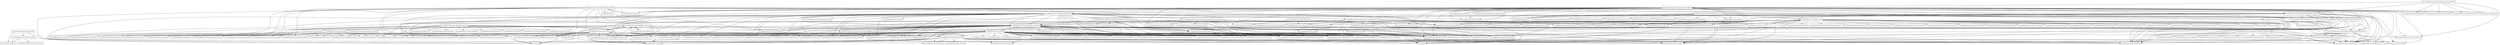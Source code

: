 digraph spring_security_config_5_2_0_M2_package_dependencies {
  node [shape = box, fontsize=10.0];
  org_springframework_security_config -> org_springframework_security_config_authentication;
  org_springframework_security_config -> org_springframework_security_config_debug;
  org_springframework_security_config -> org_springframework_security_config_http;
  org_springframework_security_config -> org_springframework_security_config_ldap;
  org_springframework_security_config -> org_springframework_security_config_method;
  org_springframework_security_config -> org_springframework_security_config_websocket;
  org_springframework_security_config -> org_springframework_security_core;
  org_springframework_security_config_annotation_authentication -> org_springframework_security_authentication;
  org_springframework_security_config_annotation_authentication -> org_springframework_security_config_annotation;
  org_springframework_security_config_annotation_authentication_builders -> org_springframework_security_authentication;
  org_springframework_security_config_annotation_authentication_builders -> org_springframework_security_config_annotation;
  org_springframework_security_config_annotation_authentication_builders -> org_springframework_security_config_annotation_authentication;
  org_springframework_security_config_annotation_authentication_builders -> org_springframework_security_config_annotation_authentication_configurers_ldap;
  org_springframework_security_config_annotation_authentication_builders -> org_springframework_security_config_annotation_authentication_configurers_provisioning;
  org_springframework_security_config_annotation_authentication_builders -> org_springframework_security_config_annotation_authentication_configurers_userdetails;
  org_springframework_security_config_annotation_authentication_builders -> org_springframework_security_core_userdetails;
  org_springframework_security_config_annotation_authentication_configuration -> java_lang_invoke;
  org_springframework_security_config_annotation_authentication_configuration -> java_util_function;
  org_springframework_security_config_annotation_authentication_configuration -> java_util_stream;
  org_springframework_security_config_annotation_authentication_configuration -> org_springframework_security_authentication;
  org_springframework_security_config_annotation_authentication_configuration -> org_springframework_security_authentication_dao;
  org_springframework_security_config_annotation_authentication_configuration -> org_springframework_security_config_annotation;
  org_springframework_security_config_annotation_authentication_configuration -> org_springframework_security_config_annotation_authentication_builders;
  org_springframework_security_config_annotation_authentication_configuration -> org_springframework_security_config_annotation_authentication_configurers_provisioning;
  org_springframework_security_config_annotation_authentication_configuration -> org_springframework_security_config_annotation_authentication_configurers_userdetails;
  org_springframework_security_config_annotation_authentication_configuration -> org_springframework_security_config_annotation_configuration;
  org_springframework_security_config_annotation_authentication_configuration -> org_springframework_security_core;
  org_springframework_security_config_annotation_authentication_configuration -> org_springframework_security_core_userdetails;
  org_springframework_security_config_annotation_authentication_configuration -> org_springframework_security_crypto_factory;
  org_springframework_security_config_annotation_authentication_configuration -> org_springframework_security_crypto_password;
  org_springframework_security_config_annotation_authentication_configurers_ldap -> org_springframework_ldap_core;
  org_springframework_security_config_annotation_authentication_configurers_ldap -> org_springframework_ldap_core_support;
  org_springframework_security_config_annotation_authentication_configurers_ldap -> org_springframework_security_authentication;
  org_springframework_security_config_annotation_authentication_configurers_ldap -> org_springframework_security_config_annotation;
  org_springframework_security_config_annotation_authentication_configurers_ldap -> org_springframework_security_config_annotation_authentication;
  org_springframework_security_config_annotation_authentication_configurers_ldap -> org_springframework_security_core_authority_mapping;
  org_springframework_security_config_annotation_authentication_configurers_ldap -> org_springframework_security_crypto_password;
  org_springframework_security_config_annotation_authentication_configurers_ldap -> org_springframework_security_ldap;
  org_springframework_security_config_annotation_authentication_configurers_ldap -> org_springframework_security_ldap_authentication;
  org_springframework_security_config_annotation_authentication_configurers_ldap -> org_springframework_security_ldap_search;
  org_springframework_security_config_annotation_authentication_configurers_ldap -> org_springframework_security_ldap_server;
  org_springframework_security_config_annotation_authentication_configurers_ldap -> org_springframework_security_ldap_userdetails;
  org_springframework_security_config_annotation_authentication_configurers_provisioning -> org_springframework_security_config_annotation_authentication_configurers_userdetails;
  org_springframework_security_config_annotation_authentication_configurers_provisioning -> org_springframework_security_core;
  org_springframework_security_config_annotation_authentication_configurers_provisioning -> org_springframework_security_core_userdetails;
  org_springframework_security_config_annotation_authentication_configurers_provisioning -> org_springframework_security_provisioning;
  org_springframework_security_config_annotation_authentication_configurers_userdetails -> org_springframework_security_authentication;
  org_springframework_security_config_annotation_authentication_configurers_userdetails -> org_springframework_security_authentication_dao;
  org_springframework_security_config_annotation_authentication_configurers_userdetails -> org_springframework_security_config_annotation;
  org_springframework_security_config_annotation_authentication_configurers_userdetails -> org_springframework_security_config_annotation_authentication;
  org_springframework_security_config_annotation_authentication_configurers_userdetails -> org_springframework_security_core_userdetails;
  org_springframework_security_config_annotation_authentication_configurers_userdetails -> org_springframework_security_crypto_password;
  org_springframework_security_config_annotation_configuration -> org_springframework_beans_factory;
  org_springframework_security_config_annotation_configuration -> org_springframework_security_config_annotation;
  org_springframework_security_config_annotation_method_configuration -> java_lang_invoke;
  org_springframework_security_config_annotation_method_configuration -> java_util_function;
  org_springframework_security_config_annotation_method_configuration -> org_aopalliance_intercept;
  org_springframework_security_config_annotation_method_configuration -> org_springframework_beans_factory;
  org_springframework_security_config_annotation_method_configuration -> org_springframework_context_annotation;
  org_springframework_security_config_annotation_method_configuration -> org_springframework_core_annotation;
  org_springframework_security_config_annotation_method_configuration -> org_springframework_security_access;
  org_springframework_security_config_annotation_method_configuration -> org_springframework_security_access_annotation;
  org_springframework_security_config_annotation_method_configuration -> org_springframework_security_access_expression_method;
  org_springframework_security_config_annotation_method_configuration -> org_springframework_security_access_hierarchicalroles;
  org_springframework_security_config_annotation_method_configuration -> org_springframework_security_access_intercept;
  org_springframework_security_config_annotation_method_configuration -> org_springframework_security_access_intercept_aopalliance;
  org_springframework_security_config_annotation_method_configuration -> org_springframework_security_access_intercept_aspectj;
  org_springframework_security_config_annotation_method_configuration -> org_springframework_security_access_method;
  org_springframework_security_config_annotation_method_configuration -> org_springframework_security_access_prepost;
  org_springframework_security_config_annotation_method_configuration -> org_springframework_security_access_vote;
  org_springframework_security_config_annotation_method_configuration -> org_springframework_security_authentication;
  org_springframework_security_config_annotation_method_configuration -> org_springframework_security_config_annotation;
  org_springframework_security_config_annotation_method_configuration -> org_springframework_security_config_annotation_authentication_builders;
  org_springframework_security_config_annotation_method_configuration -> org_springframework_security_config_annotation_authentication_configuration;
  org_springframework_security_config_annotation_method_configuration -> org_springframework_security_config_core;
  org_springframework_security_config_annotation_web -> org_springframework_security_authentication;
  org_springframework_security_config_annotation_web -> org_springframework_security_config_annotation;
  org_springframework_security_config_annotation_web -> org_springframework_security_core_userdetails;
  org_springframework_security_config_annotation_web -> org_springframework_security_web_servlet_util_matcher;
  org_springframework_security_config_annotation_web -> org_springframework_security_web_util_matcher;
  org_springframework_security_config_annotation_web -> org_springframework_web_servlet_handler;
  org_springframework_security_config_annotation_web_builders -> java_lang_invoke;
  org_springframework_security_config_annotation_web_builders -> java_util_function;
  org_springframework_security_config_annotation_web_builders -> org_springframework_security_access;
  org_springframework_security_config_annotation_web_builders -> org_springframework_security_access_expression;
  org_springframework_security_config_annotation_web_builders -> org_springframework_security_access_intercept;
  org_springframework_security_config_annotation_web_builders -> org_springframework_security_authentication;
  org_springframework_security_config_annotation_web_builders -> org_springframework_security_config_annotation;
  org_springframework_security_config_annotation_web_builders -> org_springframework_security_config_annotation_authentication_builders;
  org_springframework_security_config_annotation_web_builders -> org_springframework_security_config_annotation_authentication_configurers_userdetails;
  org_springframework_security_config_annotation_web_builders -> org_springframework_security_config_annotation_web;
  org_springframework_security_config_annotation_web_builders -> org_springframework_security_config_annotation_web_configurers;
  org_springframework_security_config_annotation_web_builders -> org_springframework_security_config_annotation_web_configurers_oauth2_client;
  org_springframework_security_config_annotation_web_builders -> org_springframework_security_config_annotation_web_configurers_oauth2_server_resource;
  org_springframework_security_config_annotation_web_builders -> org_springframework_security_config_annotation_web_configurers_openid;
  org_springframework_security_config_annotation_web_builders -> org_springframework_security_core_userdetails;
  org_springframework_security_config_annotation_web_builders -> org_springframework_security_web;
  org_springframework_security_config_annotation_web_builders -> org_springframework_security_web_access;
  org_springframework_security_config_annotation_web_builders -> org_springframework_security_web_access_channel;
  org_springframework_security_config_annotation_web_builders -> org_springframework_security_web_access_expression;
  org_springframework_security_config_annotation_web_builders -> org_springframework_security_web_access_intercept;
  org_springframework_security_config_annotation_web_builders -> org_springframework_security_web_authentication;
  org_springframework_security_config_annotation_web_builders -> org_springframework_security_web_authentication_logout;
  org_springframework_security_config_annotation_web_builders -> org_springframework_security_web_authentication_preauth;
  org_springframework_security_config_annotation_web_builders -> org_springframework_security_web_authentication_preauth_x509;
  org_springframework_security_config_annotation_web_builders -> org_springframework_security_web_authentication_rememberme;
  org_springframework_security_config_annotation_web_builders -> org_springframework_security_web_authentication_switchuser;
  org_springframework_security_config_annotation_web_builders -> org_springframework_security_web_authentication_ui;
  org_springframework_security_config_annotation_web_builders -> org_springframework_security_web_authentication_www;
  org_springframework_security_config_annotation_web_builders -> org_springframework_security_web_context;
  org_springframework_security_config_annotation_web_builders -> org_springframework_security_web_context_request_async;
  org_springframework_security_config_annotation_web_builders -> org_springframework_security_web_csrf;
  org_springframework_security_config_annotation_web_builders -> org_springframework_security_web_debug;
  org_springframework_security_config_annotation_web_builders -> org_springframework_security_web_firewall;
  org_springframework_security_config_annotation_web_builders -> org_springframework_security_web_header;
  org_springframework_security_config_annotation_web_builders -> org_springframework_security_web_jaasapi;
  org_springframework_security_config_annotation_web_builders -> org_springframework_security_web_savedrequest;
  org_springframework_security_config_annotation_web_builders -> org_springframework_security_web_servlet_util_matcher;
  org_springframework_security_config_annotation_web_builders -> org_springframework_security_web_servletapi;
  org_springframework_security_config_annotation_web_builders -> org_springframework_security_web_session;
  org_springframework_security_config_annotation_web_builders -> org_springframework_security_web_util_matcher;
  org_springframework_security_config_annotation_web_builders -> org_springframework_web_filter;
  org_springframework_security_config_annotation_web_builders -> org_springframework_web_servlet_handler;
  org_springframework_security_config_annotation_web_configuration -> java_lang_invoke;
  org_springframework_security_config_annotation_web_configuration -> java_util;
  org_springframework_security_config_annotation_web_configuration -> java_util_function;
  org_springframework_security_config_annotation_web_configuration -> org_springframework_context_annotation;
  org_springframework_security_config_annotation_web_configuration -> org_springframework_context_expression;
  org_springframework_security_config_annotation_web_configuration -> org_springframework_core_annotation;
  org_springframework_security_config_annotation_web_configuration -> org_springframework_core_io_support;
  org_springframework_security_config_annotation_web_configuration -> org_springframework_expression;
  org_springframework_security_config_annotation_web_configuration -> org_springframework_security_access_expression;
  org_springframework_security_config_annotation_web_configuration -> org_springframework_security_authentication;
  org_springframework_security_config_annotation_web_configuration -> org_springframework_security_config_annotation;
  org_springframework_security_config_annotation_web_configuration -> org_springframework_security_config_annotation_authentication_builders;
  org_springframework_security_config_annotation_web_configuration -> org_springframework_security_config_annotation_authentication_configuration;
  org_springframework_security_config_annotation_web_configuration -> org_springframework_security_config_annotation_authentication_configurers_provisioning;
  org_springframework_security_config_annotation_web_configuration -> org_springframework_security_config_annotation_authentication_configurers_userdetails;
  org_springframework_security_config_annotation_web_configuration -> org_springframework_security_config_annotation_web;
  org_springframework_security_config_annotation_web_configuration -> org_springframework_security_config_annotation_web_builders;
  org_springframework_security_config_annotation_web_configuration -> org_springframework_security_config_annotation_web_configurers;
  org_springframework_security_config_annotation_web_configuration -> org_springframework_security_config_crypto;
  org_springframework_security_config_annotation_web_configuration -> org_springframework_security_context;
  org_springframework_security_config_annotation_web_configuration -> org_springframework_security_core;
  org_springframework_security_config_annotation_web_configuration -> org_springframework_security_core_userdetails;
  org_springframework_security_config_annotation_web_configuration -> org_springframework_security_crypto_factory;
  org_springframework_security_config_annotation_web_configuration -> org_springframework_security_crypto_password;
  org_springframework_security_config_annotation_web_configuration -> org_springframework_security_oauth2_client_endpoint;
  org_springframework_security_config_annotation_web_configuration -> org_springframework_security_oauth2_client_registration;
  org_springframework_security_config_annotation_web_configuration -> org_springframework_security_oauth2_client_web;
  org_springframework_security_config_annotation_web_configuration -> org_springframework_security_oauth2_client_web_method_annotation;
  org_springframework_security_config_annotation_web_configuration -> org_springframework_security_web_access;
  org_springframework_security_config_annotation_web_configuration -> org_springframework_security_web_access_intercept;
  org_springframework_security_config_annotation_web_configuration -> org_springframework_security_web_bind_support;
  org_springframework_security_config_annotation_web_configuration -> org_springframework_security_web_context_request_async;
  org_springframework_security_config_annotation_web_configuration -> org_springframework_security_web_method_annotation;
  org_springframework_security_config_annotation_web_configuration -> org_springframework_security_web_servlet_support_csrf;
  org_springframework_security_config_annotation_web_configuration -> org_springframework_web_accept;
  org_springframework_security_config_annotation_web_configuration -> org_springframework_web_servlet_config_annotation;
  org_springframework_security_config_annotation_web_configuration -> org_springframework_web_servlet_support;
  org_springframework_security_config_annotation_web_configurers -> java_lang_invoke;
  org_springframework_security_config_annotation_web_configurers -> java_util_function;
  org_springframework_security_config_annotation_web_configurers -> org_springframework_security_access;
  org_springframework_security_config_annotation_web_configurers -> org_springframework_security_access_expression;
  org_springframework_security_config_annotation_web_configurers -> org_springframework_security_access_hierarchicalroles;
  org_springframework_security_config_annotation_web_configurers -> org_springframework_security_access_vote;
  org_springframework_security_config_annotation_web_configurers -> org_springframework_security_authentication;
  org_springframework_security_config_annotation_web_configurers -> org_springframework_security_config_annotation;
  org_springframework_security_config_annotation_web_configurers -> org_springframework_security_config_annotation_web;
  org_springframework_security_config_annotation_web_configurers -> org_springframework_security_config_core;
  org_springframework_security_config_annotation_web_configurers -> org_springframework_security_config_http;
  org_springframework_security_config_annotation_web_configurers -> org_springframework_security_context;
  org_springframework_security_config_annotation_web_configurers -> org_springframework_security_core_authority;
  org_springframework_security_config_annotation_web_configurers -> org_springframework_security_core_authority_mapping;
  org_springframework_security_config_annotation_web_configurers -> org_springframework_security_core_session;
  org_springframework_security_config_annotation_web_configurers -> org_springframework_security_core_userdetails;
  org_springframework_security_config_annotation_web_configurers -> org_springframework_security_web;
  org_springframework_security_config_annotation_web_configurers -> org_springframework_security_web_access;
  org_springframework_security_config_annotation_web_configurers -> org_springframework_security_web_access_channel;
  org_springframework_security_config_annotation_web_configurers -> org_springframework_security_web_access_expression;
  org_springframework_security_config_annotation_web_configurers -> org_springframework_security_web_access_intercept;
  org_springframework_security_config_annotation_web_configurers -> org_springframework_security_web_authentication;
  org_springframework_security_config_annotation_web_configurers -> org_springframework_security_web_authentication_logout;
  org_springframework_security_config_annotation_web_configurers -> org_springframework_security_web_authentication_preauth;
  org_springframework_security_config_annotation_web_configurers -> org_springframework_security_web_authentication_preauth_j2ee;
  org_springframework_security_config_annotation_web_configurers -> org_springframework_security_web_authentication_preauth_x509;
  org_springframework_security_config_annotation_web_configurers -> org_springframework_security_web_authentication_rememberme;
  org_springframework_security_config_annotation_web_configurers -> org_springframework_security_web_authentication_session;
  org_springframework_security_config_annotation_web_configurers -> org_springframework_security_web_authentication_ui;
  org_springframework_security_config_annotation_web_configurers -> org_springframework_security_web_authentication_www;
  org_springframework_security_config_annotation_web_configurers -> org_springframework_security_web_context;
  org_springframework_security_config_annotation_web_configurers -> org_springframework_security_web_csrf;
  org_springframework_security_config_annotation_web_configurers -> org_springframework_security_web_header;
  org_springframework_security_config_annotation_web_configurers -> org_springframework_security_web_header_writers;
  org_springframework_security_config_annotation_web_configurers -> org_springframework_security_web_header_writers_frameoptions;
  org_springframework_security_config_annotation_web_configurers -> org_springframework_security_web_savedrequest;
  org_springframework_security_config_annotation_web_configurers -> org_springframework_security_web_servlet_util_matcher;
  org_springframework_security_config_annotation_web_configurers -> org_springframework_security_web_servletapi;
  org_springframework_security_config_annotation_web_configurers -> org_springframework_security_web_session;
  org_springframework_security_config_annotation_web_configurers -> org_springframework_security_web_util_matcher;
  org_springframework_security_config_annotation_web_configurers -> org_springframework_web_accept;
  org_springframework_security_config_annotation_web_configurers -> org_springframework_web_cors;
  org_springframework_security_config_annotation_web_configurers -> org_springframework_web_filter;
  org_springframework_security_config_annotation_web_configurers -> org_springframework_web_servlet_handler;
  org_springframework_security_config_annotation_web_configurers_oauth2_client -> java_lang_invoke;
  org_springframework_security_config_annotation_web_configurers_oauth2_client -> java_util_function;
  org_springframework_security_config_annotation_web_configurers_oauth2_client -> org_springframework_beans_factory;
  org_springframework_security_config_annotation_web_configurers_oauth2_client -> org_springframework_core;
  org_springframework_security_config_annotation_web_configurers_oauth2_client -> org_springframework_security_authentication;
  org_springframework_security_config_annotation_web_configurers_oauth2_client -> org_springframework_security_config_annotation;
  org_springframework_security_config_annotation_web_configurers_oauth2_client -> org_springframework_security_config_annotation_web;
  org_springframework_security_config_annotation_web_configurers_oauth2_client -> org_springframework_security_config_annotation_web_configurers;
  org_springframework_security_config_annotation_web_configurers_oauth2_client -> org_springframework_security_core;
  org_springframework_security_config_annotation_web_configurers_oauth2_client -> org_springframework_security_core_authority_mapping;
  org_springframework_security_config_annotation_web_configurers_oauth2_client -> org_springframework_security_core_context;
  org_springframework_security_config_annotation_web_configurers_oauth2_client -> org_springframework_security_oauth2_client;
  org_springframework_security_config_annotation_web_configurers_oauth2_client -> org_springframework_security_oauth2_client_authentication;
  org_springframework_security_config_annotation_web_configurers_oauth2_client -> org_springframework_security_oauth2_client_endpoint;
  org_springframework_security_config_annotation_web_configurers_oauth2_client -> org_springframework_security_oauth2_client_oidc_authentication;
  org_springframework_security_config_annotation_web_configurers_oauth2_client -> org_springframework_security_oauth2_client_oidc_userinfo;
  org_springframework_security_config_annotation_web_configurers_oauth2_client -> org_springframework_security_oauth2_client_registration;
  org_springframework_security_config_annotation_web_configurers_oauth2_client -> org_springframework_security_oauth2_client_userinfo;
  org_springframework_security_config_annotation_web_configurers_oauth2_client -> org_springframework_security_oauth2_client_web;
  org_springframework_security_config_annotation_web_configurers_oauth2_client -> org_springframework_security_oauth2_core;
  org_springframework_security_config_annotation_web_configurers_oauth2_client -> org_springframework_security_oauth2_core_endpoint;
  org_springframework_security_config_annotation_web_configurers_oauth2_client -> org_springframework_security_oauth2_core_oidc;
  org_springframework_security_config_annotation_web_configurers_oauth2_client -> org_springframework_security_oauth2_jwt;
  org_springframework_security_config_annotation_web_configurers_oauth2_client -> org_springframework_security_web;
  org_springframework_security_config_annotation_web_configurers_oauth2_client -> org_springframework_security_web_authentication;
  org_springframework_security_config_annotation_web_configurers_oauth2_client -> org_springframework_security_web_authentication_ui;
  org_springframework_security_config_annotation_web_configurers_oauth2_client -> org_springframework_security_web_savedrequest;
  org_springframework_security_config_annotation_web_configurers_oauth2_client -> org_springframework_security_web_util_matcher;
  org_springframework_security_config_annotation_web_configurers_oauth2_server_resource -> java_lang_invoke;
  org_springframework_security_config_annotation_web_configurers_oauth2_server_resource -> org_springframework_security_authentication;
  org_springframework_security_config_annotation_web_configurers_oauth2_server_resource -> org_springframework_security_config_annotation;
  org_springframework_security_config_annotation_web_configurers_oauth2_server_resource -> org_springframework_security_config_annotation_web;
  org_springframework_security_config_annotation_web_configurers_oauth2_server_resource -> org_springframework_security_config_annotation_web_configurers;
  org_springframework_security_config_annotation_web_configurers_oauth2_server_resource -> org_springframework_security_oauth2_core;
  org_springframework_security_config_annotation_web_configurers_oauth2_server_resource -> org_springframework_security_oauth2_jwt;
  org_springframework_security_config_annotation_web_configurers_oauth2_server_resource -> org_springframework_security_oauth2_server_resource_authentication;
  org_springframework_security_config_annotation_web_configurers_oauth2_server_resource -> org_springframework_security_oauth2_server_resource_web;
  org_springframework_security_config_annotation_web_configurers_oauth2_server_resource -> org_springframework_security_oauth2_server_resource_web_access;
  org_springframework_security_config_annotation_web_configurers_oauth2_server_resource -> org_springframework_security_web;
  org_springframework_security_config_annotation_web_configurers_oauth2_server_resource -> org_springframework_security_web_access;
  org_springframework_security_config_annotation_web_configurers_oauth2_server_resource -> org_springframework_security_web_util_matcher;
  org_springframework_security_config_annotation_web_configurers_openid -> org_openid4java_consumer;
  org_springframework_security_config_annotation_web_configurers_openid -> org_springframework_security_authentication;
  org_springframework_security_config_annotation_web_configurers_openid -> org_springframework_security_config_annotation;
  org_springframework_security_config_annotation_web_configurers_openid -> org_springframework_security_config_annotation_web;
  org_springframework_security_config_annotation_web_configurers_openid -> org_springframework_security_config_annotation_web_configurers;
  org_springframework_security_config_annotation_web_configurers_openid -> org_springframework_security_core_userdetails;
  org_springframework_security_config_annotation_web_configurers_openid -> org_springframework_security_openid;
  org_springframework_security_config_annotation_web_configurers_openid -> org_springframework_security_web_authentication;
  org_springframework_security_config_annotation_web_configurers_openid -> org_springframework_security_web_authentication_ui;
  org_springframework_security_config_annotation_web_configurers_openid -> org_springframework_security_web_util_matcher;
  org_springframework_security_config_annotation_web_messaging -> org_springframework_messaging_simp;
  org_springframework_security_config_annotation_web_messaging -> org_springframework_security_access_expression;
  org_springframework_security_config_annotation_web_messaging -> org_springframework_security_messaging_access_expression;
  org_springframework_security_config_annotation_web_messaging -> org_springframework_security_messaging_access_intercept;
  org_springframework_security_config_annotation_web_messaging -> org_springframework_security_messaging_util_matcher;
  org_springframework_security_config_annotation_web_reactive -> org_springframework_context_annotation;
  org_springframework_security_config_annotation_web_reactive -> org_springframework_context_expression;
  org_springframework_security_config_annotation_web_reactive -> org_springframework_core;
  org_springframework_security_config_annotation_web_reactive -> org_springframework_expression;
  org_springframework_security_config_annotation_web_reactive -> org_springframework_security_authentication;
  org_springframework_security_config_annotation_web_reactive -> org_springframework_security_config_crypto;
  org_springframework_security_config_annotation_web_reactive -> org_springframework_security_config_web_server;
  org_springframework_security_config_annotation_web_reactive -> org_springframework_security_core_userdetails;
  org_springframework_security_config_annotation_web_reactive -> org_springframework_security_crypto_password;
  org_springframework_security_config_annotation_web_reactive -> org_springframework_security_oauth2_client;
  org_springframework_security_config_annotation_web_reactive -> org_springframework_security_oauth2_client_registration;
  org_springframework_security_config_annotation_web_reactive -> org_springframework_security_oauth2_client_web_reactive_result_method_annotation;
  org_springframework_security_config_annotation_web_reactive -> org_springframework_security_oauth2_client_web_server;
  org_springframework_security_config_annotation_web_reactive -> org_springframework_security_web_reactive_result_method_annotation;
  org_springframework_security_config_annotation_web_reactive -> org_springframework_security_web_reactive_result_view;
  org_springframework_security_config_annotation_web_reactive -> org_springframework_security_web_server;
  org_springframework_security_config_annotation_web_reactive -> org_springframework_web_reactive_config;
  org_springframework_security_config_annotation_web_reactive -> org_springframework_web_reactive_result_method;
  org_springframework_security_config_annotation_web_reactive -> org_springframework_web_reactive_result_method_annotation;
  org_springframework_security_config_annotation_web_servlet_configuration -> org_springframework_security_config_annotation_authentication_configuration;
  org_springframework_security_config_annotation_web_servlet_configuration -> org_springframework_security_config_annotation_web_configuration;
  org_springframework_security_config_annotation_web_servlet_configuration -> org_springframework_security_web_bind_support;
  org_springframework_security_config_annotation_web_servlet_configuration -> org_springframework_security_web_method_annotation;
  org_springframework_security_config_annotation_web_servlet_configuration -> org_springframework_security_web_servlet_support_csrf;
  org_springframework_security_config_annotation_web_servlet_configuration -> org_springframework_web_servlet_config_annotation;
  org_springframework_security_config_annotation_web_servlet_configuration -> org_springframework_web_servlet_support;
  org_springframework_security_config_annotation_web_socket -> org_springframework_beans_factory;
  org_springframework_security_config_annotation_web_socket -> org_springframework_messaging_simp_annotation_support;
  org_springframework_security_config_annotation_web_socket -> org_springframework_messaging_simp_config;
  org_springframework_security_config_annotation_web_socket -> org_springframework_messaging_support;
  org_springframework_security_config_annotation_web_socket -> org_springframework_security_access;
  org_springframework_security_config_annotation_web_socket -> org_springframework_security_access_expression;
  org_springframework_security_config_annotation_web_socket -> org_springframework_security_access_vote;
  org_springframework_security_config_annotation_web_socket -> org_springframework_security_config_annotation;
  org_springframework_security_config_annotation_web_socket -> org_springframework_security_config_annotation_configuration;
  org_springframework_security_config_annotation_web_socket -> org_springframework_security_config_annotation_web_messaging;
  org_springframework_security_config_annotation_web_socket -> org_springframework_security_messaging_access_expression;
  org_springframework_security_config_annotation_web_socket -> org_springframework_security_messaging_access_intercept;
  org_springframework_security_config_annotation_web_socket -> org_springframework_security_messaging_context;
  org_springframework_security_config_annotation_web_socket -> org_springframework_security_messaging_web_csrf;
  org_springframework_security_config_annotation_web_socket -> org_springframework_security_messaging_web_socket_server;
  org_springframework_security_config_annotation_web_socket -> org_springframework_web_socket_config_annotation;
  org_springframework_security_config_annotation_web_socket -> org_springframework_web_socket_server_support;
  org_springframework_security_config_annotation_web_socket -> org_springframework_web_socket_sockjs;
  org_springframework_security_config_annotation_web_socket -> org_springframework_web_socket_sockjs_support;
  org_springframework_security_config_annotation_web_socket -> org_springframework_web_socket_sockjs_transport;
  org_springframework_security_config_authentication -> java_lang_invoke;
  org_springframework_security_config_authentication -> java_util_function;
  org_springframework_security_config_authentication -> org_springframework_security_authentication;
  org_springframework_security_config_authentication -> org_springframework_security_authentication_dao;
  org_springframework_security_config_authentication -> org_springframework_security_config;
  org_springframework_security_config_authentication -> org_springframework_security_core;
  org_springframework_security_config_authentication -> org_springframework_security_core_authority;
  org_springframework_security_config_authentication -> org_springframework_security_core_userdetails;
  org_springframework_security_config_authentication -> org_springframework_security_crypto_bcrypt;
  org_springframework_security_config_authentication -> org_springframework_security_crypto_password;
  org_springframework_security_config_authentication -> org_springframework_security_provisioning;
  org_springframework_security_config_core_userdetails -> org_springframework_security_core_userdetails;
  org_springframework_security_config_core_userdetails -> org_springframework_security_core_userdetails_memory;
  org_springframework_security_config_core_userdetails -> org_springframework_security_util;
  org_springframework_security_config_crypto -> java_io;
  org_springframework_security_config_crypto -> java_lang_invoke;
  org_springframework_security_config_crypto -> java_nio_charset;
  org_springframework_security_config_crypto -> org_springframework_security_converter;
  org_springframework_security_config_debug -> org_springframework_beans_factory_support;
  org_springframework_security_config_debug -> org_springframework_security_config;
  org_springframework_security_config_debug -> org_springframework_security_web_debug;
  org_springframework_security_config_http -> java_util_function;
  org_springframework_security_config_http -> org_springframework_core_env;
  org_springframework_security_config_http -> org_springframework_lang;
  org_springframework_security_config_http -> org_springframework_security_access;
  org_springframework_security_config_http -> org_springframework_security_access_vote;
  org_springframework_security_config_http -> org_springframework_security_authentication;
  org_springframework_security_config_http -> org_springframework_security_config;
  org_springframework_security_config_http -> org_springframework_security_config_authentication;
  org_springframework_security_config_http -> org_springframework_security_config_core;
  org_springframework_security_config_http -> org_springframework_security_core;
  org_springframework_security_config_http -> org_springframework_security_core_authority;
  org_springframework_security_config_http -> org_springframework_security_core_authority_mapping;
  org_springframework_security_config_http -> org_springframework_security_core_session;
  org_springframework_security_config_http -> org_springframework_security_core_userdetails;
  org_springframework_security_config_http -> org_springframework_security_web;
  org_springframework_security_config_http -> org_springframework_security_web_access;
  org_springframework_security_config_http -> org_springframework_security_web_access_channel;
  org_springframework_security_config_http -> org_springframework_security_web_access_expression;
  org_springframework_security_config_http -> org_springframework_security_web_access_intercept;
  org_springframework_security_config_http -> org_springframework_security_web_authentication;
  org_springframework_security_config_http -> org_springframework_security_web_authentication_logout;
  org_springframework_security_config_http -> org_springframework_security_web_authentication_preauth;
  org_springframework_security_config_http -> org_springframework_security_web_authentication_preauth_j2ee;
  org_springframework_security_config_http -> org_springframework_security_web_authentication_preauth_x509;
  org_springframework_security_config_http -> org_springframework_security_web_authentication_rememberme;
  org_springframework_security_config_http -> org_springframework_security_web_authentication_session;
  org_springframework_security_config_http -> org_springframework_security_web_authentication_ui;
  org_springframework_security_config_http -> org_springframework_security_web_authentication_www;
  org_springframework_security_config_http -> org_springframework_security_web_context;
  org_springframework_security_config_http -> org_springframework_security_web_context_request_async;
  org_springframework_security_config_http -> org_springframework_security_web_csrf;
  org_springframework_security_config_http -> org_springframework_security_web_header;
  org_springframework_security_config_http -> org_springframework_security_web_header_writers;
  org_springframework_security_config_http -> org_springframework_security_web_header_writers_frameoptions;
  org_springframework_security_config_http -> org_springframework_security_web_jaasapi;
  org_springframework_security_config_http -> org_springframework_security_web_savedrequest;
  org_springframework_security_config_http -> org_springframework_security_web_servlet_support_csrf;
  org_springframework_security_config_http -> org_springframework_security_web_servlet_util_matcher;
  org_springframework_security_config_http -> org_springframework_security_web_servletapi;
  org_springframework_security_config_http -> org_springframework_security_web_session;
  org_springframework_security_config_http -> org_springframework_security_web_util;
  org_springframework_security_config_http -> org_springframework_security_web_util_matcher;
  org_springframework_security_config_http -> org_springframework_web_filter;
  org_springframework_security_config_http -> org_springframework_web_servlet_handler;
  org_springframework_security_config_ldap -> org_springframework_security_config;
  org_springframework_security_config_ldap -> org_springframework_security_config_authentication;
  org_springframework_security_config_method -> java_lang_invoke;
  org_springframework_security_config_method -> java_util_function;
  org_springframework_security_config_method -> org_aspectj_weaver_tools;
  org_springframework_security_config_method -> org_springframework_beans_factory_support;
  org_springframework_security_config_method -> org_springframework_security_access;
  org_springframework_security_config_method -> org_springframework_security_access_annotation;
  org_springframework_security_config_method -> org_springframework_security_access_expression_method;
  org_springframework_security_config_method -> org_springframework_security_access_intercept;
  org_springframework_security_config_method -> org_springframework_security_access_intercept_aopalliance;
  org_springframework_security_config_method -> org_springframework_security_access_intercept_aspectj;
  org_springframework_security_config_method -> org_springframework_security_access_method;
  org_springframework_security_config_method -> org_springframework_security_access_prepost;
  org_springframework_security_config_method -> org_springframework_security_access_vote;
  org_springframework_security_config_method -> org_springframework_security_authentication;
  org_springframework_security_config_method -> org_springframework_security_config;
  org_springframework_security_config_method -> org_springframework_security_config_authentication;
  org_springframework_security_config_method -> org_springframework_security_config_core;
  org_springframework_security_config_method -> org_springframework_security_core;
  org_springframework_security_config_oauth2_client -> org_springframework_security_oauth2_client_registration;
  org_springframework_security_config_oauth2_client -> org_springframework_security_oauth2_core;
  org_springframework_security_config_oauth2_client -> org_springframework_security_oauth2_core_oidc;
  org_springframework_security_config_provisioning -> org_springframework_security_config_core_userdetails;
  org_springframework_security_config_provisioning -> org_springframework_security_provisioning;
  org_springframework_security_config_provisioning -> org_springframework_security_util;
  org_springframework_security_config_web_server -> java_lang_invoke;
  org_springframework_security_config_web_server -> java_time;
  org_springframework_security_config_web_server -> java_util;
  org_springframework_security_config_web_server -> java_util_function;
  org_springframework_security_config_web_server -> org_springframework_core;
  org_springframework_security_config_web_server -> org_springframework_security_authentication;
  org_springframework_security_config_web_server -> org_springframework_security_authorization;
  org_springframework_security_config_web_server -> org_springframework_security_core;
  org_springframework_security_config_web_server -> org_springframework_security_core_authority;
  org_springframework_security_config_web_server -> org_springframework_security_core_context;
  org_springframework_security_config_web_server -> org_springframework_security_oauth2_client;
  org_springframework_security_config_web_server -> org_springframework_security_oauth2_client_authentication;
  org_springframework_security_config_web_server -> org_springframework_security_oauth2_client_endpoint;
  org_springframework_security_config_web_server -> org_springframework_security_oauth2_client_oidc_authentication;
  org_springframework_security_config_web_server -> org_springframework_security_oauth2_client_oidc_userinfo;
  org_springframework_security_config_web_server -> org_springframework_security_oauth2_client_registration;
  org_springframework_security_config_web_server -> org_springframework_security_oauth2_client_userinfo;
  org_springframework_security_config_web_server -> org_springframework_security_oauth2_client_web_server;
  org_springframework_security_config_web_server -> org_springframework_security_oauth2_client_web_server_authentication;
  org_springframework_security_config_web_server -> org_springframework_security_oauth2_core_oidc_user;
  org_springframework_security_config_web_server -> org_springframework_security_oauth2_core_user;
  org_springframework_security_config_web_server -> org_springframework_security_oauth2_jwt;
  org_springframework_security_config_web_server -> org_springframework_security_oauth2_server_resource_authentication;
  org_springframework_security_config_web_server -> org_springframework_security_oauth2_server_resource_web_access_server;
  org_springframework_security_config_web_server -> org_springframework_security_oauth2_server_resource_web_server;
  org_springframework_security_config_web_server -> org_springframework_security_web;
  org_springframework_security_config_web_server -> org_springframework_security_web_server;
  org_springframework_security_config_web_server -> org_springframework_security_web_server_authentication;
  org_springframework_security_config_web_server -> org_springframework_security_web_server_authentication_logout;
  org_springframework_security_config_web_server -> org_springframework_security_web_server_authorization;
  org_springframework_security_config_web_server -> org_springframework_security_web_server_context;
  org_springframework_security_config_web_server -> org_springframework_security_web_server_csrf;
  org_springframework_security_config_web_server -> org_springframework_security_web_server_header;
  org_springframework_security_config_web_server -> org_springframework_security_web_server_savedrequest;
  org_springframework_security_config_web_server -> org_springframework_security_web_server_transport;
  org_springframework_security_config_web_server -> org_springframework_security_web_server_ui;
  org_springframework_security_config_web_server -> org_springframework_security_web_server_util_matcher;
  org_springframework_security_config_web_server -> org_springframework_web_cors_reactive;
  org_springframework_security_config_web_server -> org_springframework_web_server;
  org_springframework_security_config_web_server -> reactor_core_publisher;
  org_springframework_security_config_web_server -> reactor_util_context;
  org_springframework_security_config_websocket -> org_springframework_beans_factory_support;
  org_springframework_security_config_websocket -> org_springframework_messaging_simp;
  org_springframework_security_config_websocket -> org_springframework_messaging_simp_annotation_support;
  org_springframework_security_config_websocket -> org_springframework_security_access_vote;
  org_springframework_security_config_websocket -> org_springframework_security_config;
  org_springframework_security_config_websocket -> org_springframework_security_messaging_access_expression;
  org_springframework_security_config_websocket -> org_springframework_security_messaging_access_intercept;
  org_springframework_security_config_websocket -> org_springframework_security_messaging_context;
  org_springframework_security_config_websocket -> org_springframework_security_messaging_util_matcher;
  org_springframework_security_config_websocket -> org_springframework_security_messaging_web_csrf;
  org_springframework_security_config_websocket -> org_springframework_security_messaging_web_socket_server;
}
